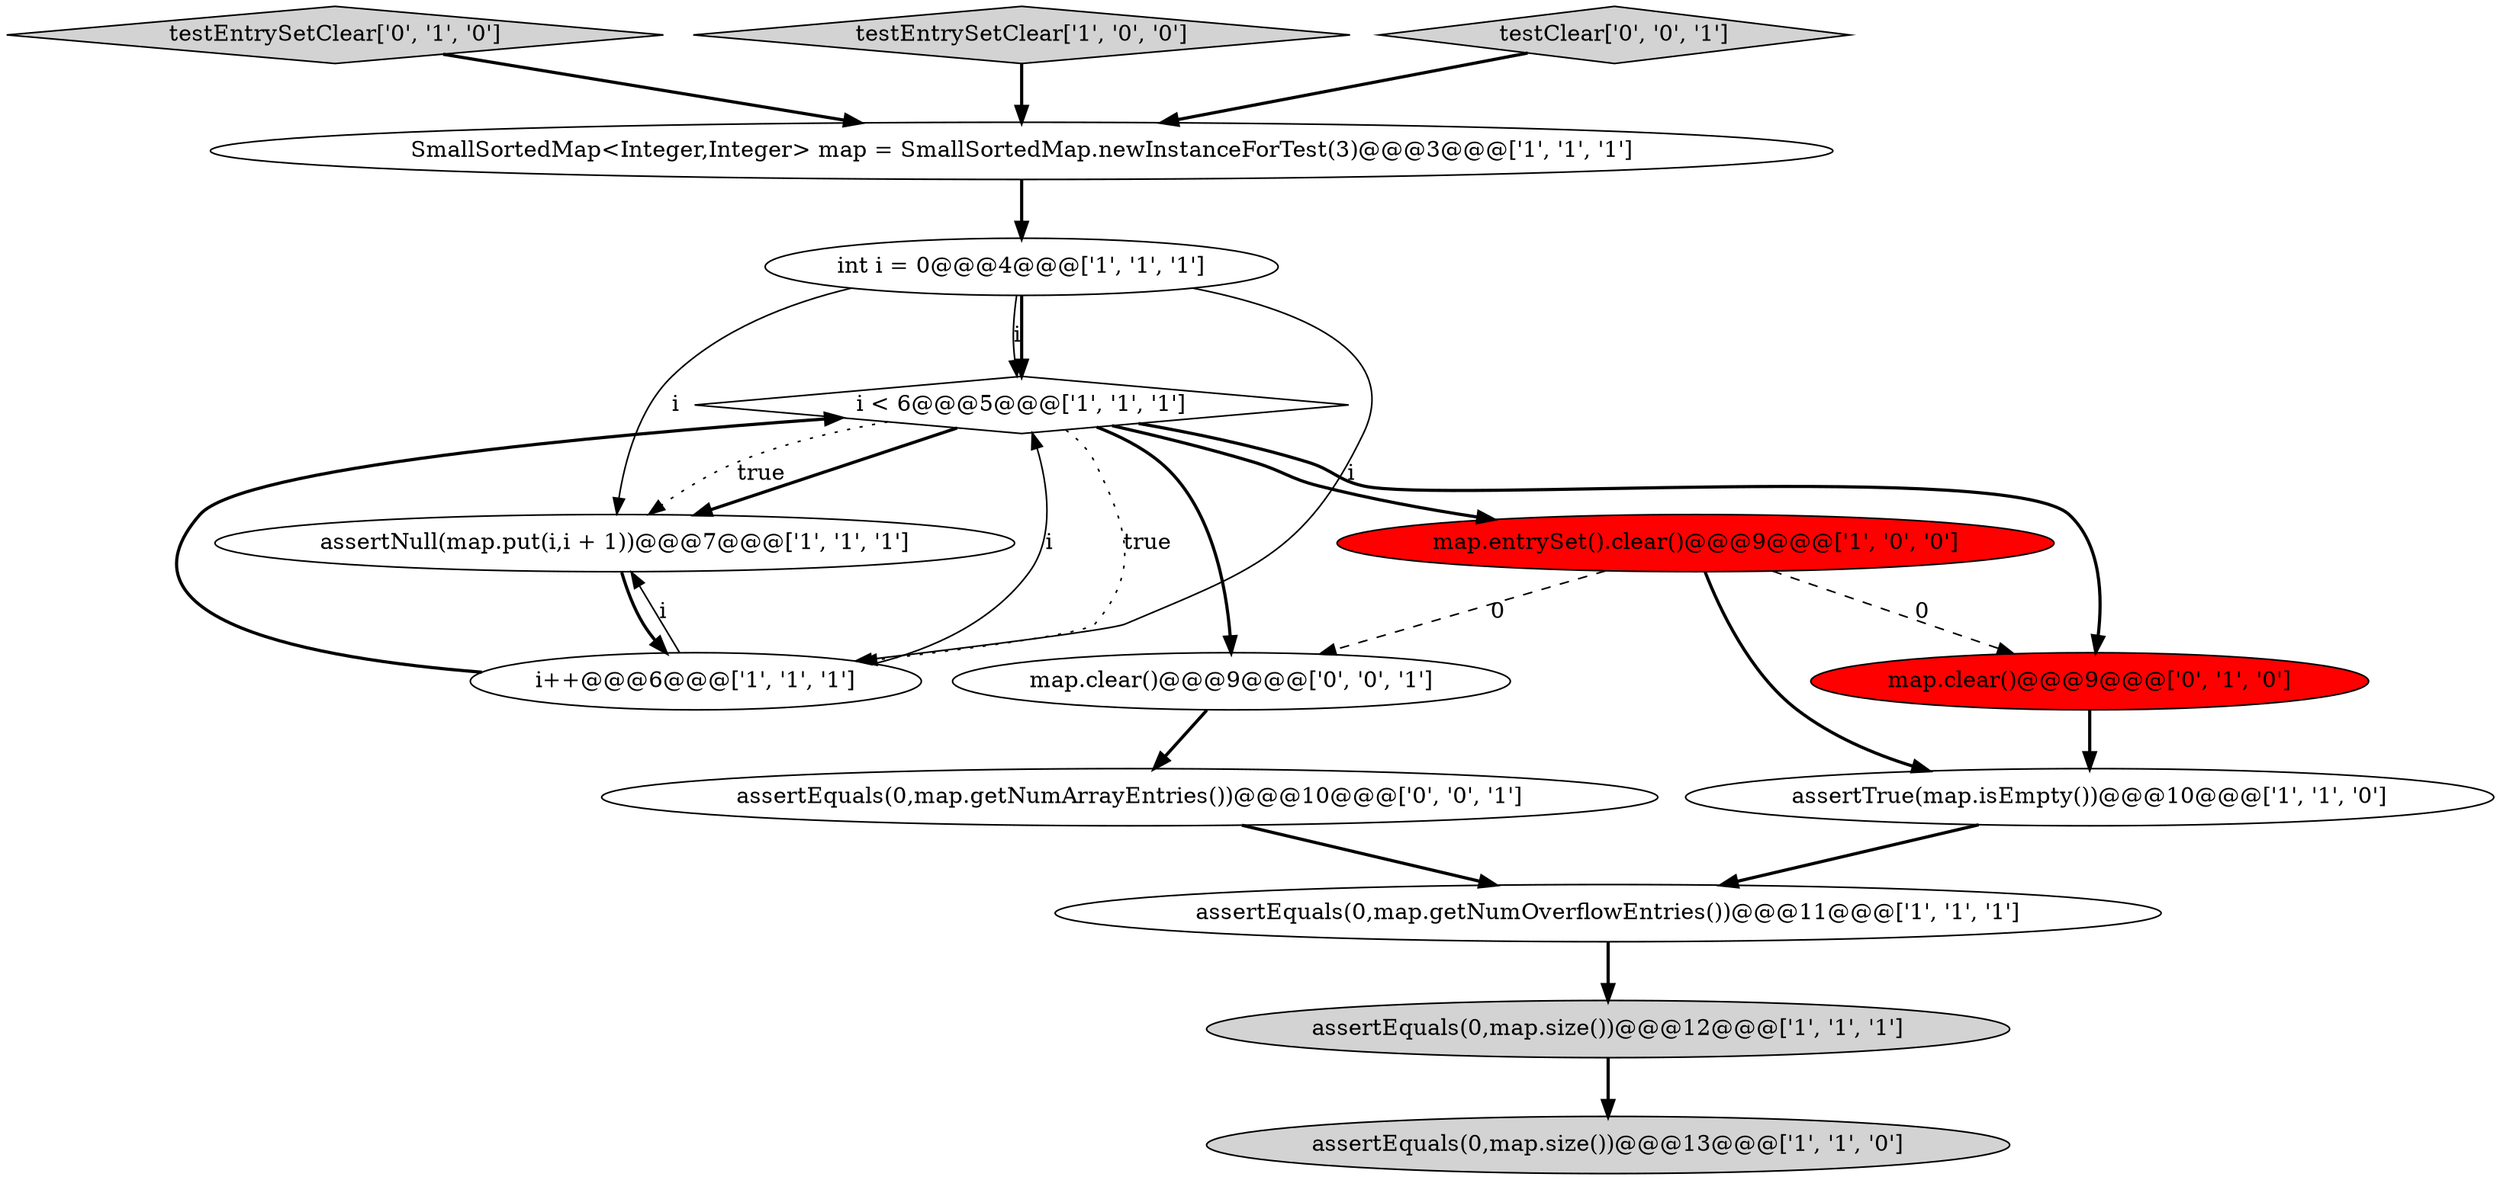digraph {
11 [style = filled, label = "map.clear()@@@9@@@['0', '1', '0']", fillcolor = red, shape = ellipse image = "AAA1AAABBB2BBB"];
4 [style = filled, label = "i < 6@@@5@@@['1', '1', '1']", fillcolor = white, shape = diamond image = "AAA0AAABBB1BBB"];
12 [style = filled, label = "testEntrySetClear['0', '1', '0']", fillcolor = lightgray, shape = diamond image = "AAA0AAABBB2BBB"];
14 [style = filled, label = "assertEquals(0,map.getNumArrayEntries())@@@10@@@['0', '0', '1']", fillcolor = white, shape = ellipse image = "AAA0AAABBB3BBB"];
8 [style = filled, label = "assertEquals(0,map.size())@@@12@@@['1', '1', '1']", fillcolor = lightgray, shape = ellipse image = "AAA0AAABBB1BBB"];
3 [style = filled, label = "SmallSortedMap<Integer,Integer> map = SmallSortedMap.newInstanceForTest(3)@@@3@@@['1', '1', '1']", fillcolor = white, shape = ellipse image = "AAA0AAABBB1BBB"];
2 [style = filled, label = "testEntrySetClear['1', '0', '0']", fillcolor = lightgray, shape = diamond image = "AAA0AAABBB1BBB"];
1 [style = filled, label = "assertEquals(0,map.getNumOverflowEntries())@@@11@@@['1', '1', '1']", fillcolor = white, shape = ellipse image = "AAA0AAABBB1BBB"];
0 [style = filled, label = "map.entrySet().clear()@@@9@@@['1', '0', '0']", fillcolor = red, shape = ellipse image = "AAA1AAABBB1BBB"];
5 [style = filled, label = "int i = 0@@@4@@@['1', '1', '1']", fillcolor = white, shape = ellipse image = "AAA0AAABBB1BBB"];
7 [style = filled, label = "assertEquals(0,map.size())@@@13@@@['1', '1', '0']", fillcolor = lightgray, shape = ellipse image = "AAA0AAABBB1BBB"];
13 [style = filled, label = "testClear['0', '0', '1']", fillcolor = lightgray, shape = diamond image = "AAA0AAABBB3BBB"];
10 [style = filled, label = "assertNull(map.put(i,i + 1))@@@7@@@['1', '1', '1']", fillcolor = white, shape = ellipse image = "AAA0AAABBB1BBB"];
6 [style = filled, label = "assertTrue(map.isEmpty())@@@10@@@['1', '1', '0']", fillcolor = white, shape = ellipse image = "AAA0AAABBB1BBB"];
9 [style = filled, label = "i++@@@6@@@['1', '1', '1']", fillcolor = white, shape = ellipse image = "AAA0AAABBB1BBB"];
15 [style = filled, label = "map.clear()@@@9@@@['0', '0', '1']", fillcolor = white, shape = ellipse image = "AAA0AAABBB3BBB"];
4->10 [style = bold, label=""];
1->8 [style = bold, label=""];
15->14 [style = bold, label=""];
0->6 [style = bold, label=""];
4->10 [style = dotted, label="true"];
5->4 [style = solid, label="i"];
2->3 [style = bold, label=""];
11->6 [style = bold, label=""];
9->4 [style = bold, label=""];
4->15 [style = bold, label=""];
0->15 [style = dashed, label="0"];
0->11 [style = dashed, label="0"];
9->10 [style = solid, label="i"];
14->1 [style = bold, label=""];
8->7 [style = bold, label=""];
4->0 [style = bold, label=""];
6->1 [style = bold, label=""];
3->5 [style = bold, label=""];
13->3 [style = bold, label=""];
5->4 [style = bold, label=""];
10->9 [style = bold, label=""];
12->3 [style = bold, label=""];
4->9 [style = dotted, label="true"];
9->4 [style = solid, label="i"];
4->11 [style = bold, label=""];
5->10 [style = solid, label="i"];
5->9 [style = solid, label="i"];
}
